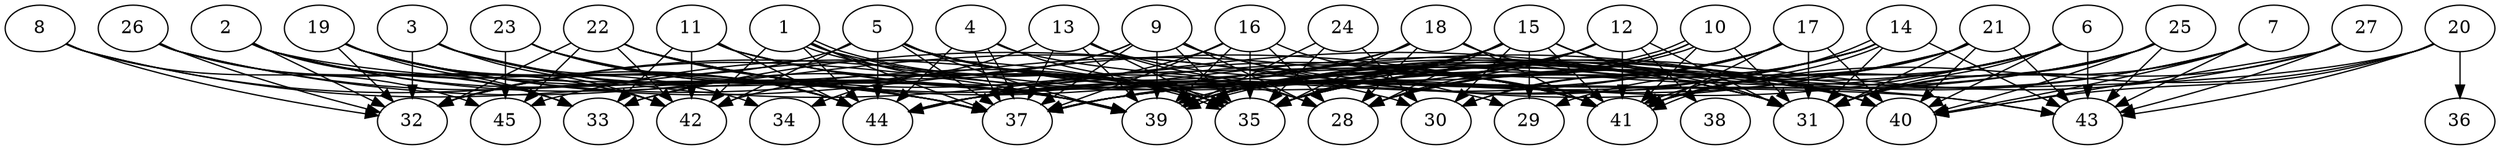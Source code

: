 // DAG automatically generated by daggen at Thu Oct  3 14:07:24 2019
// ./daggen --dot -n 45 --ccr 0.3 --fat 0.9 --regular 0.5 --density 0.7 --mindata 5242880 --maxdata 52428800 
digraph G {
  1 [size="85490347", alpha="0.17", expect_size="25647104"] 
  1 -> 35 [size ="25647104"]
  1 -> 35 [size ="25647104"]
  1 -> 37 [size ="25647104"]
  1 -> 39 [size ="25647104"]
  1 -> 40 [size ="25647104"]
  1 -> 42 [size ="25647104"]
  1 -> 44 [size ="25647104"]
  2 [size="157771093", alpha="0.04", expect_size="47331328"] 
  2 -> 32 [size ="47331328"]
  2 -> 33 [size ="47331328"]
  2 -> 37 [size ="47331328"]
  2 -> 39 [size ="47331328"]
  2 -> 40 [size ="47331328"]
  2 -> 42 [size ="47331328"]
  2 -> 44 [size ="47331328"]
  3 [size="60719787", alpha="0.09", expect_size="18215936"] 
  3 -> 31 [size ="18215936"]
  3 -> 32 [size ="18215936"]
  3 -> 37 [size ="18215936"]
  3 -> 39 [size ="18215936"]
  3 -> 42 [size ="18215936"]
  3 -> 44 [size ="18215936"]
  4 [size="130208427", alpha="0.07", expect_size="39062528"] 
  4 -> 35 [size ="39062528"]
  4 -> 37 [size ="39062528"]
  4 -> 37 [size ="39062528"]
  4 -> 43 [size ="39062528"]
  4 -> 44 [size ="39062528"]
  5 [size="84247893", alpha="0.06", expect_size="25274368"] 
  5 -> 28 [size ="25274368"]
  5 -> 31 [size ="25274368"]
  5 -> 32 [size ="25274368"]
  5 -> 37 [size ="25274368"]
  5 -> 39 [size ="25274368"]
  5 -> 40 [size ="25274368"]
  5 -> 41 [size ="25274368"]
  5 -> 42 [size ="25274368"]
  5 -> 44 [size ="25274368"]
  6 [size="91767467", alpha="0.03", expect_size="27530240"] 
  6 -> 28 [size ="27530240"]
  6 -> 31 [size ="27530240"]
  6 -> 37 [size ="27530240"]
  6 -> 39 [size ="27530240"]
  6 -> 40 [size ="27530240"]
  6 -> 41 [size ="27530240"]
  6 -> 43 [size ="27530240"]
  7 [size="174373547", alpha="0.18", expect_size="52312064"] 
  7 -> 31 [size ="52312064"]
  7 -> 35 [size ="52312064"]
  7 -> 39 [size ="52312064"]
  7 -> 40 [size ="52312064"]
  7 -> 43 [size ="52312064"]
  8 [size="55193600", alpha="0.07", expect_size="16558080"] 
  8 -> 32 [size ="16558080"]
  8 -> 37 [size ="16558080"]
  8 -> 39 [size ="16558080"]
  8 -> 45 [size ="16558080"]
  9 [size="55162880", alpha="0.15", expect_size="16548864"] 
  9 -> 28 [size ="16548864"]
  9 -> 33 [size ="16548864"]
  9 -> 35 [size ="16548864"]
  9 -> 37 [size ="16548864"]
  9 -> 39 [size ="16548864"]
  9 -> 40 [size ="16548864"]
  9 -> 42 [size ="16548864"]
  9 -> 43 [size ="16548864"]
  10 [size="167304533", alpha="0.03", expect_size="50191360"] 
  10 -> 28 [size ="50191360"]
  10 -> 31 [size ="50191360"]
  10 -> 35 [size ="50191360"]
  10 -> 39 [size ="50191360"]
  10 -> 39 [size ="50191360"]
  10 -> 41 [size ="50191360"]
  11 [size="91252053", alpha="0.00", expect_size="27375616"] 
  11 -> 31 [size ="27375616"]
  11 -> 33 [size ="27375616"]
  11 -> 35 [size ="27375616"]
  11 -> 41 [size ="27375616"]
  11 -> 42 [size ="27375616"]
  11 -> 44 [size ="27375616"]
  12 [size="71505920", alpha="0.09", expect_size="21451776"] 
  12 -> 28 [size ="21451776"]
  12 -> 31 [size ="21451776"]
  12 -> 35 [size ="21451776"]
  12 -> 37 [size ="21451776"]
  12 -> 38 [size ="21451776"]
  12 -> 41 [size ="21451776"]
  12 -> 45 [size ="21451776"]
  13 [size="104983893", alpha="0.18", expect_size="31495168"] 
  13 -> 28 [size ="31495168"]
  13 -> 34 [size ="31495168"]
  13 -> 35 [size ="31495168"]
  13 -> 37 [size ="31495168"]
  13 -> 39 [size ="31495168"]
  13 -> 41 [size ="31495168"]
  14 [size="17670827", alpha="0.18", expect_size="5301248"] 
  14 -> 30 [size ="5301248"]
  14 -> 31 [size ="5301248"]
  14 -> 35 [size ="5301248"]
  14 -> 37 [size ="5301248"]
  14 -> 41 [size ="5301248"]
  14 -> 41 [size ="5301248"]
  14 -> 43 [size ="5301248"]
  14 -> 44 [size ="5301248"]
  15 [size="72359253", alpha="0.20", expect_size="21707776"] 
  15 -> 28 [size ="21707776"]
  15 -> 29 [size ="21707776"]
  15 -> 30 [size ="21707776"]
  15 -> 31 [size ="21707776"]
  15 -> 32 [size ="21707776"]
  15 -> 35 [size ="21707776"]
  15 -> 37 [size ="21707776"]
  15 -> 39 [size ="21707776"]
  15 -> 40 [size ="21707776"]
  15 -> 41 [size ="21707776"]
  15 -> 44 [size ="21707776"]
  16 [size="119876267", alpha="0.19", expect_size="35962880"] 
  16 -> 28 [size ="35962880"]
  16 -> 35 [size ="35962880"]
  16 -> 37 [size ="35962880"]
  16 -> 39 [size ="35962880"]
  16 -> 41 [size ="35962880"]
  16 -> 44 [size ="35962880"]
  17 [size="145861973", alpha="0.16", expect_size="43758592"] 
  17 -> 28 [size ="43758592"]
  17 -> 30 [size ="43758592"]
  17 -> 31 [size ="43758592"]
  17 -> 37 [size ="43758592"]
  17 -> 39 [size ="43758592"]
  17 -> 40 [size ="43758592"]
  17 -> 41 [size ="43758592"]
  17 -> 44 [size ="43758592"]
  18 [size="131297280", alpha="0.04", expect_size="39389184"] 
  18 -> 28 [size ="39389184"]
  18 -> 32 [size ="39389184"]
  18 -> 35 [size ="39389184"]
  18 -> 40 [size ="39389184"]
  18 -> 41 [size ="39389184"]
  18 -> 44 [size ="39389184"]
  19 [size="32238933", alpha="0.05", expect_size="9671680"] 
  19 -> 29 [size ="9671680"]
  19 -> 32 [size ="9671680"]
  19 -> 33 [size ="9671680"]
  19 -> 34 [size ="9671680"]
  19 -> 37 [size ="9671680"]
  19 -> 41 [size ="9671680"]
  19 -> 44 [size ="9671680"]
  20 [size="146278400", alpha="0.17", expect_size="43883520"] 
  20 -> 36 [size ="43883520"]
  20 -> 40 [size ="43883520"]
  20 -> 41 [size ="43883520"]
  20 -> 43 [size ="43883520"]
  20 -> 44 [size ="43883520"]
  21 [size="170513067", alpha="0.19", expect_size="51153920"] 
  21 -> 29 [size ="51153920"]
  21 -> 31 [size ="51153920"]
  21 -> 33 [size ="51153920"]
  21 -> 37 [size ="51153920"]
  21 -> 39 [size ="51153920"]
  21 -> 40 [size ="51153920"]
  21 -> 41 [size ="51153920"]
  21 -> 43 [size ="51153920"]
  22 [size="174097067", alpha="0.18", expect_size="52229120"] 
  22 -> 31 [size ="52229120"]
  22 -> 32 [size ="52229120"]
  22 -> 39 [size ="52229120"]
  22 -> 40 [size ="52229120"]
  22 -> 41 [size ="52229120"]
  22 -> 42 [size ="52229120"]
  22 -> 45 [size ="52229120"]
  23 [size="86401707", alpha="0.02", expect_size="25920512"] 
  23 -> 35 [size ="25920512"]
  23 -> 37 [size ="25920512"]
  23 -> 39 [size ="25920512"]
  23 -> 44 [size ="25920512"]
  23 -> 45 [size ="25920512"]
  24 [size="67672747", alpha="0.01", expect_size="20301824"] 
  24 -> 30 [size ="20301824"]
  24 -> 35 [size ="20301824"]
  24 -> 39 [size ="20301824"]
  25 [size="49561600", alpha="0.09", expect_size="14868480"] 
  25 -> 31 [size ="14868480"]
  25 -> 35 [size ="14868480"]
  25 -> 39 [size ="14868480"]
  25 -> 40 [size ="14868480"]
  25 -> 41 [size ="14868480"]
  25 -> 43 [size ="14868480"]
  26 [size="47786667", alpha="0.05", expect_size="14336000"] 
  26 -> 30 [size ="14336000"]
  26 -> 32 [size ="14336000"]
  26 -> 33 [size ="14336000"]
  26 -> 35 [size ="14336000"]
  26 -> 42 [size ="14336000"]
  27 [size="43714560", alpha="0.02", expect_size="13114368"] 
  27 -> 31 [size ="13114368"]
  27 -> 35 [size ="13114368"]
  27 -> 40 [size ="13114368"]
  27 -> 43 [size ="13114368"]
  28 [size="167007573", alpha="0.04", expect_size="50102272"] 
  29 [size="40198827", alpha="0.10", expect_size="12059648"] 
  30 [size="78336000", alpha="0.16", expect_size="23500800"] 
  31 [size="58115413", alpha="0.10", expect_size="17434624"] 
  32 [size="47557973", alpha="0.12", expect_size="14267392"] 
  33 [size="29668693", alpha="0.05", expect_size="8900608"] 
  34 [size="47694507", alpha="0.18", expect_size="14308352"] 
  35 [size="57088000", alpha="0.18", expect_size="17126400"] 
  36 [size="124617387", alpha="0.10", expect_size="37385216"] 
  37 [size="167290880", alpha="0.20", expect_size="50187264"] 
  38 [size="27436373", alpha="0.03", expect_size="8230912"] 
  39 [size="57340587", alpha="0.09", expect_size="17202176"] 
  40 [size="137403733", alpha="0.11", expect_size="41221120"] 
  41 [size="102888107", alpha="0.12", expect_size="30866432"] 
  42 [size="27562667", alpha="0.13", expect_size="8268800"] 
  43 [size="122753707", alpha="0.03", expect_size="36826112"] 
  44 [size="161392640", alpha="0.20", expect_size="48417792"] 
  45 [size="143680853", alpha="0.00", expect_size="43104256"] 
}
